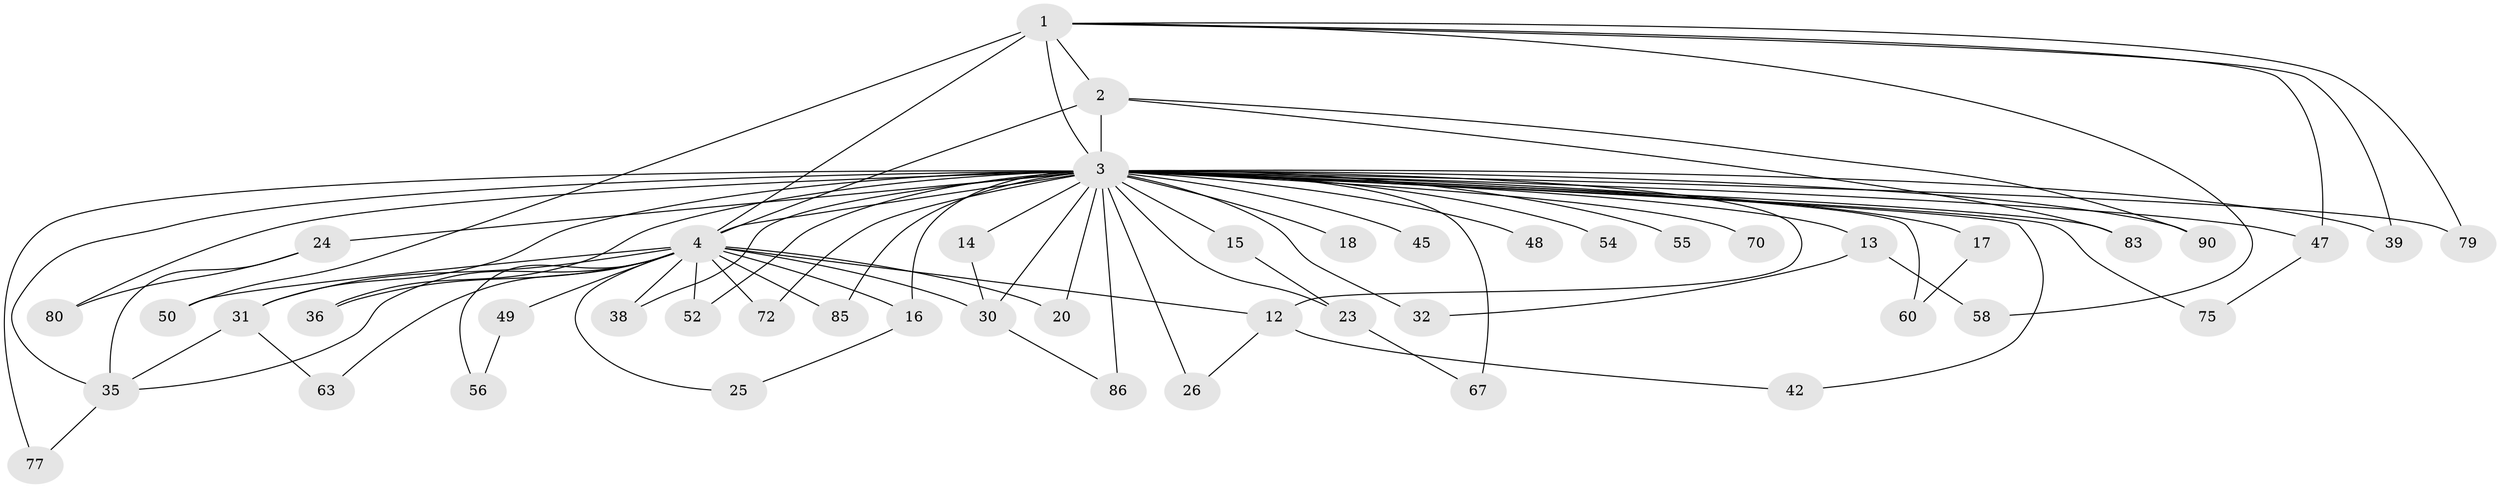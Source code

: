 // original degree distribution, {17: 0.00847457627118644, 15: 0.00847457627118644, 24: 0.03389830508474576, 20: 0.01694915254237288, 25: 0.00847457627118644, 30: 0.00847457627118644, 5: 0.07627118644067797, 6: 0.03389830508474576, 3: 0.1440677966101695, 4: 0.07627118644067797, 2: 0.576271186440678, 7: 0.00847457627118644}
// Generated by graph-tools (version 1.1) at 2025/17/03/04/25 18:17:57]
// undirected, 47 vertices, 83 edges
graph export_dot {
graph [start="1"]
  node [color=gray90,style=filled];
  1 [super="+22+51"];
  2 [super="+41"];
  3 [super="+7+8+82+53+43+89+62+46+44+5"];
  4 [super="+106+27+6+33"];
  12 [super="+28+87+37+65"];
  13;
  14;
  15;
  16;
  17;
  18;
  20;
  23;
  24;
  25;
  26;
  30;
  31 [super="+40"];
  32;
  35 [super="+88"];
  36;
  38 [super="+64"];
  39;
  42;
  45;
  47 [super="+74+103"];
  48;
  49;
  50;
  52 [super="+59"];
  54;
  55;
  56;
  58;
  60;
  63;
  67;
  70;
  72;
  75;
  77 [super="+78"];
  79 [super="+99"];
  80;
  83;
  85 [super="+114"];
  86 [super="+113+101"];
  90 [super="+98"];
  1 -- 2;
  1 -- 3 [weight=9];
  1 -- 4 [weight=3];
  1 -- 39;
  1 -- 50;
  1 -- 58;
  1 -- 47;
  1 -- 79;
  2 -- 3 [weight=10];
  2 -- 4 [weight=2];
  2 -- 83;
  2 -- 90;
  3 -- 4 [weight=20];
  3 -- 14 [weight=2];
  3 -- 18 [weight=2];
  3 -- 20;
  3 -- 26 [weight=2];
  3 -- 39 [weight=2];
  3 -- 60;
  3 -- 83;
  3 -- 15 [weight=3];
  3 -- 17 [weight=3];
  3 -- 31 [weight=2];
  3 -- 35;
  3 -- 36;
  3 -- 38 [weight=4];
  3 -- 42;
  3 -- 47 [weight=5];
  3 -- 48 [weight=2];
  3 -- 52 [weight=2];
  3 -- 54 [weight=2];
  3 -- 75;
  3 -- 86 [weight=4];
  3 -- 13 [weight=2];
  3 -- 79;
  3 -- 85 [weight=2];
  3 -- 24 [weight=2];
  3 -- 90 [weight=2];
  3 -- 45 [weight=2];
  3 -- 55 [weight=2];
  3 -- 12 [weight=5];
  3 -- 67 [weight=2];
  3 -- 70 [weight=2];
  3 -- 72;
  3 -- 77;
  3 -- 16;
  3 -- 80;
  3 -- 23;
  3 -- 30 [weight=2];
  3 -- 32;
  4 -- 25;
  4 -- 31;
  4 -- 36;
  4 -- 50;
  4 -- 56;
  4 -- 85;
  4 -- 35;
  4 -- 38;
  4 -- 72;
  4 -- 16;
  4 -- 49;
  4 -- 20;
  4 -- 30;
  4 -- 63;
  4 -- 12 [weight=2];
  4 -- 52;
  12 -- 42;
  12 -- 26;
  13 -- 32;
  13 -- 58;
  14 -- 30;
  15 -- 23;
  16 -- 25;
  17 -- 60;
  23 -- 67;
  24 -- 35;
  24 -- 80;
  30 -- 86 [weight=2];
  31 -- 63;
  31 -- 35;
  35 -- 77;
  47 -- 75;
  49 -- 56;
}
